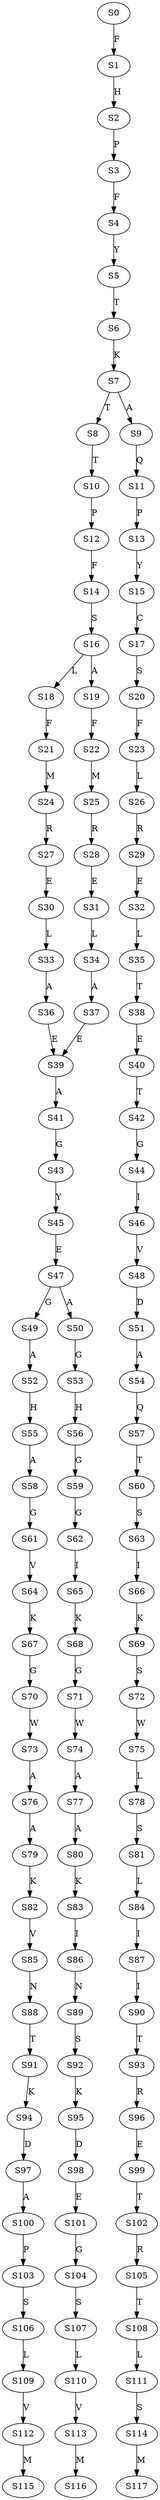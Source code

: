 strict digraph  {
	S0 -> S1 [ label = F ];
	S1 -> S2 [ label = H ];
	S2 -> S3 [ label = P ];
	S3 -> S4 [ label = F ];
	S4 -> S5 [ label = Y ];
	S5 -> S6 [ label = T ];
	S6 -> S7 [ label = K ];
	S7 -> S8 [ label = T ];
	S7 -> S9 [ label = A ];
	S8 -> S10 [ label = T ];
	S9 -> S11 [ label = Q ];
	S10 -> S12 [ label = P ];
	S11 -> S13 [ label = P ];
	S12 -> S14 [ label = F ];
	S13 -> S15 [ label = Y ];
	S14 -> S16 [ label = S ];
	S15 -> S17 [ label = C ];
	S16 -> S18 [ label = L ];
	S16 -> S19 [ label = A ];
	S17 -> S20 [ label = S ];
	S18 -> S21 [ label = F ];
	S19 -> S22 [ label = F ];
	S20 -> S23 [ label = F ];
	S21 -> S24 [ label = M ];
	S22 -> S25 [ label = M ];
	S23 -> S26 [ label = L ];
	S24 -> S27 [ label = R ];
	S25 -> S28 [ label = R ];
	S26 -> S29 [ label = R ];
	S27 -> S30 [ label = E ];
	S28 -> S31 [ label = E ];
	S29 -> S32 [ label = E ];
	S30 -> S33 [ label = L ];
	S31 -> S34 [ label = L ];
	S32 -> S35 [ label = L ];
	S33 -> S36 [ label = A ];
	S34 -> S37 [ label = A ];
	S35 -> S38 [ label = T ];
	S36 -> S39 [ label = E ];
	S37 -> S39 [ label = E ];
	S38 -> S40 [ label = E ];
	S39 -> S41 [ label = A ];
	S40 -> S42 [ label = T ];
	S41 -> S43 [ label = G ];
	S42 -> S44 [ label = G ];
	S43 -> S45 [ label = Y ];
	S44 -> S46 [ label = I ];
	S45 -> S47 [ label = E ];
	S46 -> S48 [ label = V ];
	S47 -> S49 [ label = G ];
	S47 -> S50 [ label = A ];
	S48 -> S51 [ label = D ];
	S49 -> S52 [ label = A ];
	S50 -> S53 [ label = G ];
	S51 -> S54 [ label = A ];
	S52 -> S55 [ label = H ];
	S53 -> S56 [ label = H ];
	S54 -> S57 [ label = Q ];
	S55 -> S58 [ label = A ];
	S56 -> S59 [ label = G ];
	S57 -> S60 [ label = T ];
	S58 -> S61 [ label = G ];
	S59 -> S62 [ label = G ];
	S60 -> S63 [ label = S ];
	S61 -> S64 [ label = V ];
	S62 -> S65 [ label = I ];
	S63 -> S66 [ label = I ];
	S64 -> S67 [ label = K ];
	S65 -> S68 [ label = K ];
	S66 -> S69 [ label = K ];
	S67 -> S70 [ label = G ];
	S68 -> S71 [ label = G ];
	S69 -> S72 [ label = S ];
	S70 -> S73 [ label = W ];
	S71 -> S74 [ label = W ];
	S72 -> S75 [ label = W ];
	S73 -> S76 [ label = A ];
	S74 -> S77 [ label = A ];
	S75 -> S78 [ label = L ];
	S76 -> S79 [ label = A ];
	S77 -> S80 [ label = A ];
	S78 -> S81 [ label = S ];
	S79 -> S82 [ label = K ];
	S80 -> S83 [ label = K ];
	S81 -> S84 [ label = L ];
	S82 -> S85 [ label = V ];
	S83 -> S86 [ label = I ];
	S84 -> S87 [ label = I ];
	S85 -> S88 [ label = N ];
	S86 -> S89 [ label = N ];
	S87 -> S90 [ label = I ];
	S88 -> S91 [ label = T ];
	S89 -> S92 [ label = S ];
	S90 -> S93 [ label = T ];
	S91 -> S94 [ label = K ];
	S92 -> S95 [ label = K ];
	S93 -> S96 [ label = R ];
	S94 -> S97 [ label = D ];
	S95 -> S98 [ label = D ];
	S96 -> S99 [ label = E ];
	S97 -> S100 [ label = A ];
	S98 -> S101 [ label = E ];
	S99 -> S102 [ label = T ];
	S100 -> S103 [ label = P ];
	S101 -> S104 [ label = G ];
	S102 -> S105 [ label = R ];
	S103 -> S106 [ label = S ];
	S104 -> S107 [ label = S ];
	S105 -> S108 [ label = T ];
	S106 -> S109 [ label = L ];
	S107 -> S110 [ label = L ];
	S108 -> S111 [ label = L ];
	S109 -> S112 [ label = V ];
	S110 -> S113 [ label = V ];
	S111 -> S114 [ label = S ];
	S112 -> S115 [ label = M ];
	S113 -> S116 [ label = M ];
	S114 -> S117 [ label = M ];
}
